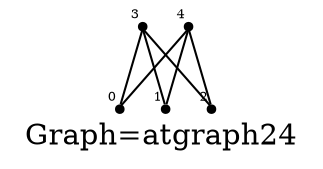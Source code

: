/* Created by igraph 0.8.0-pre+0200568 */
graph {
  graph [
    label="Graph=atgraph24"
    labelloc=bottom
  ];
  0 [
    pos="0.000000,1.000000!"
    shape=point
    fontsize=6
    xlabel=0
  ];
  1 [
    pos="1.000000,1.000000!"
    shape=point
    fontsize=6
    xlabel=1
  ];
  2 [
    pos="2.000000,0.000000!"
    shape=point
    fontsize=6
    xlabel=2
  ];
  3 [
    pos="1.900000,1.000000!"
    shape=point
    fontsize=6
    xlabel=3
  ];
  4 [
    pos="2.000000,2.000000!"
    shape=point
    fontsize=6
    xlabel=4
  ];

  3 -- 0;
  4 -- 0;
  3 -- 1;
  3 -- 2;
  4 -- 1;
  4 -- 2;
}
